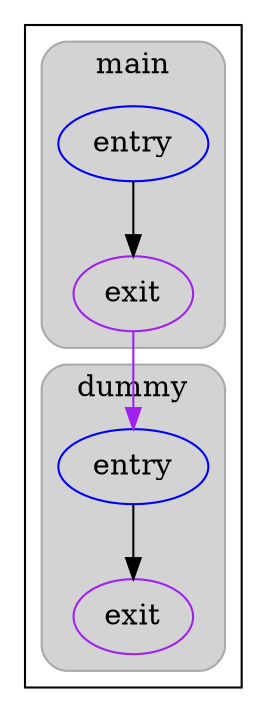 strict digraph G {
  compound=true
  subgraph cluster_0 {
    subgraph cluster_0_0 {
      label="main"
      color=darkgray
      style=rounded
      bgcolor=lightgray
      cluster_0_0_0[label="entry",shape=oval,color=blue,rank=source]
      cluster_0_0_exit[label=exit,color=purple,rank=sink]
      cluster_0_0_0 -> cluster_0_0_exit [color=black]
    }
    subgraph cluster_0_1 {
      label="dummy"
      color=darkgray
      style=rounded
      bgcolor=lightgray
      cluster_0_1_0[label="entry",shape=oval,color=blue,rank=source]
      cluster_0_1_exit[label=exit,color=purple,rank=sink]
      cluster_0_1_0 -> cluster_0_1_exit [color=black]
    }
    cluster_0_0_exit -> cluster_0_1_0 [color=purple]
  }
}
